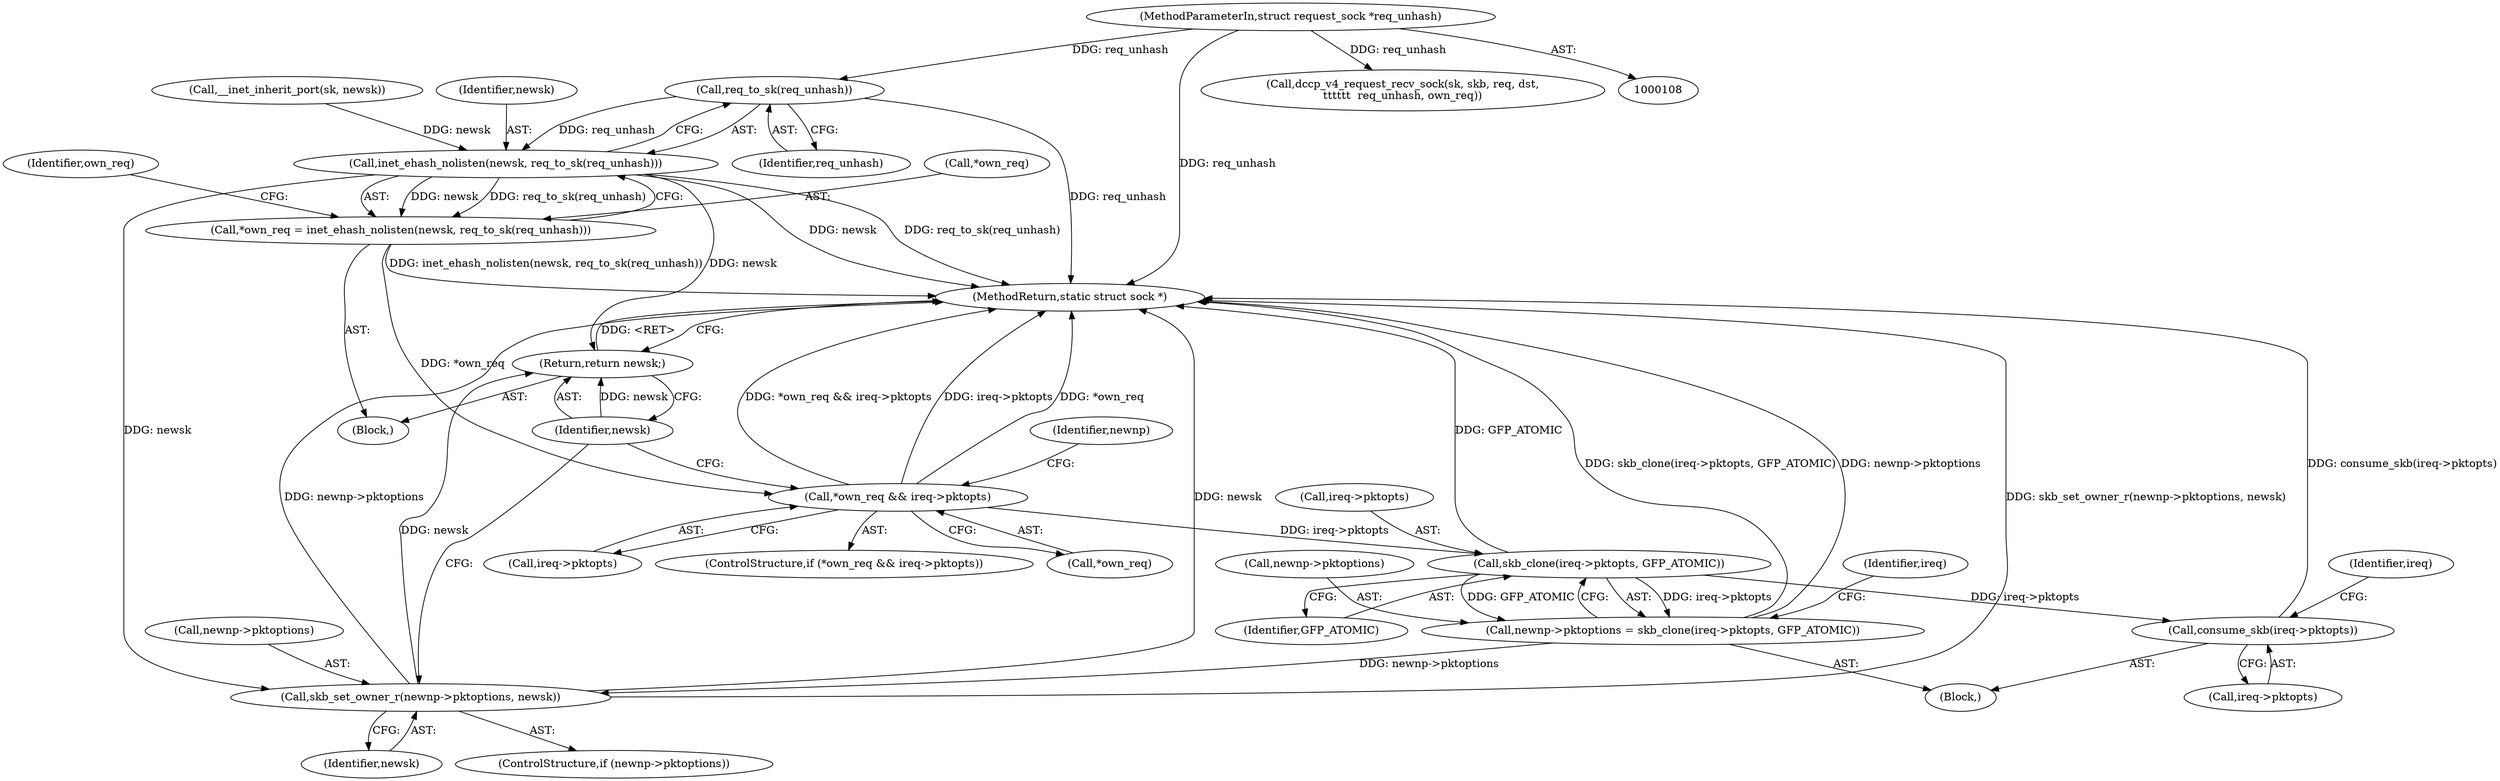 digraph "0_linux_45f6fad84cc305103b28d73482b344d7f5b76f39_0@pointer" {
"1000453" [label="(Call,req_to_sk(req_unhash))"];
"1000113" [label="(MethodParameterIn,struct request_sock *req_unhash)"];
"1000451" [label="(Call,inet_ehash_nolisten(newsk, req_to_sk(req_unhash)))"];
"1000448" [label="(Call,*own_req = inet_ehash_nolisten(newsk, req_to_sk(req_unhash)))"];
"1000456" [label="(Call,*own_req && ireq->pktopts)"];
"1000467" [label="(Call,skb_clone(ireq->pktopts, GFP_ATOMIC))"];
"1000463" [label="(Call,newnp->pktoptions = skb_clone(ireq->pktopts, GFP_ATOMIC))"];
"1000485" [label="(Call,skb_set_owner_r(newnp->pktoptions, newsk))"];
"1000490" [label="(Return,return newsk;)"];
"1000472" [label="(Call,consume_skb(ireq->pktopts))"];
"1000463" [label="(Call,newnp->pktoptions = skb_clone(ireq->pktopts, GFP_ATOMIC))"];
"1000453" [label="(Call,req_to_sk(req_unhash))"];
"1000140" [label="(Call,dccp_v4_request_recv_sock(sk, skb, req, dst,\n\t\t\t\t\t\t  req_unhash, own_req))"];
"1000457" [label="(Call,*own_req)"];
"1000467" [label="(Call,skb_clone(ireq->pktopts, GFP_ATOMIC))"];
"1000459" [label="(Call,ireq->pktopts)"];
"1000478" [label="(Identifier,ireq)"];
"1000113" [label="(MethodParameterIn,struct request_sock *req_unhash)"];
"1000468" [label="(Call,ireq->pktopts)"];
"1000473" [label="(Call,ireq->pktopts)"];
"1000472" [label="(Call,consume_skb(ireq->pktopts))"];
"1000451" [label="(Call,inet_ehash_nolisten(newsk, req_to_sk(req_unhash)))"];
"1000507" [label="(MethodReturn,static struct sock *)"];
"1000491" [label="(Identifier,newsk)"];
"1000489" [label="(Identifier,newsk)"];
"1000481" [label="(ControlStructure,if (newnp->pktoptions))"];
"1000485" [label="(Call,skb_set_owner_r(newnp->pktoptions, newsk))"];
"1000462" [label="(Block,)"];
"1000474" [label="(Identifier,ireq)"];
"1000486" [label="(Call,newnp->pktoptions)"];
"1000471" [label="(Identifier,GFP_ATOMIC)"];
"1000465" [label="(Identifier,newnp)"];
"1000456" [label="(Call,*own_req && ireq->pktopts)"];
"1000448" [label="(Call,*own_req = inet_ehash_nolisten(newsk, req_to_sk(req_unhash)))"];
"1000490" [label="(Return,return newsk;)"];
"1000458" [label="(Identifier,own_req)"];
"1000449" [label="(Call,*own_req)"];
"1000455" [label="(ControlStructure,if (*own_req && ireq->pktopts))"];
"1000454" [label="(Identifier,req_unhash)"];
"1000438" [label="(Call,__inet_inherit_port(sk, newsk))"];
"1000452" [label="(Identifier,newsk)"];
"1000115" [label="(Block,)"];
"1000464" [label="(Call,newnp->pktoptions)"];
"1000453" -> "1000451"  [label="AST: "];
"1000453" -> "1000454"  [label="CFG: "];
"1000454" -> "1000453"  [label="AST: "];
"1000451" -> "1000453"  [label="CFG: "];
"1000453" -> "1000507"  [label="DDG: req_unhash"];
"1000453" -> "1000451"  [label="DDG: req_unhash"];
"1000113" -> "1000453"  [label="DDG: req_unhash"];
"1000113" -> "1000108"  [label="AST: "];
"1000113" -> "1000507"  [label="DDG: req_unhash"];
"1000113" -> "1000140"  [label="DDG: req_unhash"];
"1000451" -> "1000448"  [label="AST: "];
"1000452" -> "1000451"  [label="AST: "];
"1000448" -> "1000451"  [label="CFG: "];
"1000451" -> "1000507"  [label="DDG: newsk"];
"1000451" -> "1000507"  [label="DDG: req_to_sk(req_unhash)"];
"1000451" -> "1000448"  [label="DDG: newsk"];
"1000451" -> "1000448"  [label="DDG: req_to_sk(req_unhash)"];
"1000438" -> "1000451"  [label="DDG: newsk"];
"1000451" -> "1000485"  [label="DDG: newsk"];
"1000451" -> "1000490"  [label="DDG: newsk"];
"1000448" -> "1000115"  [label="AST: "];
"1000449" -> "1000448"  [label="AST: "];
"1000458" -> "1000448"  [label="CFG: "];
"1000448" -> "1000507"  [label="DDG: inet_ehash_nolisten(newsk, req_to_sk(req_unhash))"];
"1000448" -> "1000456"  [label="DDG: *own_req"];
"1000456" -> "1000455"  [label="AST: "];
"1000456" -> "1000457"  [label="CFG: "];
"1000456" -> "1000459"  [label="CFG: "];
"1000457" -> "1000456"  [label="AST: "];
"1000459" -> "1000456"  [label="AST: "];
"1000465" -> "1000456"  [label="CFG: "];
"1000491" -> "1000456"  [label="CFG: "];
"1000456" -> "1000507"  [label="DDG: ireq->pktopts"];
"1000456" -> "1000507"  [label="DDG: *own_req"];
"1000456" -> "1000507"  [label="DDG: *own_req && ireq->pktopts"];
"1000456" -> "1000467"  [label="DDG: ireq->pktopts"];
"1000467" -> "1000463"  [label="AST: "];
"1000467" -> "1000471"  [label="CFG: "];
"1000468" -> "1000467"  [label="AST: "];
"1000471" -> "1000467"  [label="AST: "];
"1000463" -> "1000467"  [label="CFG: "];
"1000467" -> "1000507"  [label="DDG: GFP_ATOMIC"];
"1000467" -> "1000463"  [label="DDG: ireq->pktopts"];
"1000467" -> "1000463"  [label="DDG: GFP_ATOMIC"];
"1000467" -> "1000472"  [label="DDG: ireq->pktopts"];
"1000463" -> "1000462"  [label="AST: "];
"1000464" -> "1000463"  [label="AST: "];
"1000474" -> "1000463"  [label="CFG: "];
"1000463" -> "1000507"  [label="DDG: skb_clone(ireq->pktopts, GFP_ATOMIC)"];
"1000463" -> "1000507"  [label="DDG: newnp->pktoptions"];
"1000463" -> "1000485"  [label="DDG: newnp->pktoptions"];
"1000485" -> "1000481"  [label="AST: "];
"1000485" -> "1000489"  [label="CFG: "];
"1000486" -> "1000485"  [label="AST: "];
"1000489" -> "1000485"  [label="AST: "];
"1000491" -> "1000485"  [label="CFG: "];
"1000485" -> "1000507"  [label="DDG: newnp->pktoptions"];
"1000485" -> "1000507"  [label="DDG: newsk"];
"1000485" -> "1000507"  [label="DDG: skb_set_owner_r(newnp->pktoptions, newsk)"];
"1000485" -> "1000490"  [label="DDG: newsk"];
"1000490" -> "1000115"  [label="AST: "];
"1000490" -> "1000491"  [label="CFG: "];
"1000491" -> "1000490"  [label="AST: "];
"1000507" -> "1000490"  [label="CFG: "];
"1000490" -> "1000507"  [label="DDG: <RET>"];
"1000491" -> "1000490"  [label="DDG: newsk"];
"1000472" -> "1000462"  [label="AST: "];
"1000472" -> "1000473"  [label="CFG: "];
"1000473" -> "1000472"  [label="AST: "];
"1000478" -> "1000472"  [label="CFG: "];
"1000472" -> "1000507"  [label="DDG: consume_skb(ireq->pktopts)"];
}
